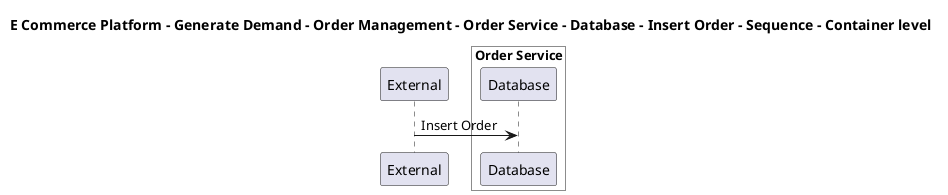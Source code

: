 @startuml

title E Commerce Platform - Generate Demand - Order Management - Order Service - Database - Insert Order - Sequence - Container level

participant "External" as C4InterFlow.SoftwareSystems.ExternalSystem

box "Order Service" #White
    participant "Database" as ECommercePlatform.GenerateDemand.OrderManagement.SoftwareSystems.OrderService.Containers.Database
end box


C4InterFlow.SoftwareSystems.ExternalSystem -> ECommercePlatform.GenerateDemand.OrderManagement.SoftwareSystems.OrderService.Containers.Database : Insert Order


@enduml
